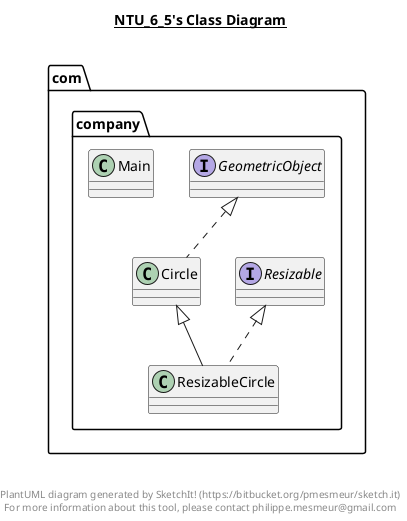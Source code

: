 @startuml

title __NTU_6_5's Class Diagram__\n

  namespace com.company {
    class com.company.Circle {
    }
  }
  

  namespace com.company {
    interface com.company.GeometricObject {
    }
  }
  

  namespace com.company {
    class com.company.Main {
    }
  }
  

  namespace com.company {
    interface com.company.Resizable {
    }
  }
  

  namespace com.company {
    class com.company.ResizableCircle {
    }
  }
  

  com.company.Circle .up.|> com.company.GeometricObject
  com.company.ResizableCircle .up.|> com.company.Resizable
  com.company.ResizableCircle -up-|> com.company.Circle


right footer


PlantUML diagram generated by SketchIt! (https://bitbucket.org/pmesmeur/sketch.it)
For more information about this tool, please contact philippe.mesmeur@gmail.com
endfooter

@enduml
